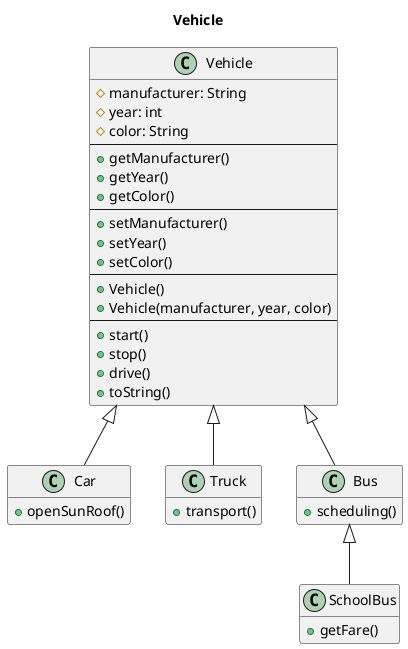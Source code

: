 @startuml Inheritance

title Vehicle

class Vehicle {
    #manufacturer: String
    #year: int
    #color: String
    --
    +getManufacturer()
    +getYear()
    +getColor()
    --
    +setManufacturer()
    +setYear()
    +setColor()
    --
    +Vehicle()
    +Vehicle(manufacturer, year, color)
    --
    +start()
    +stop()
    +drive() 
    +toString()
}

class Car extends Vehicle { 
    +openSunRoof()

}

class Truck extends Vehicle {
    +transport() 
}

class Bus extends Vehicle{ 
    +scheduling()
}

class SchoolBus extends Bus {
    +getFare()
}


hide empty member

@enduml